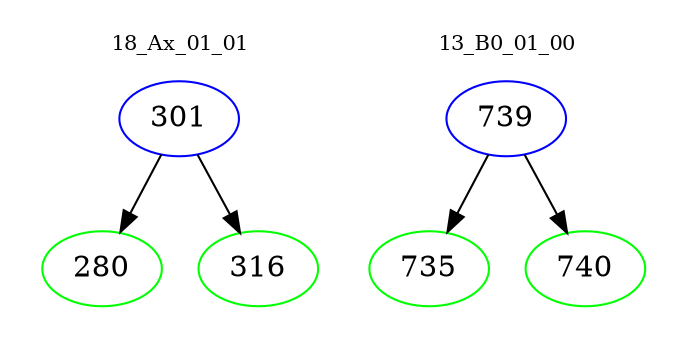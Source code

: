 digraph{
subgraph cluster_0 {
color = white
label = "18_Ax_01_01";
fontsize=10;
T0_301 [label="301", color="blue"]
T0_301 -> T0_280 [color="black"]
T0_280 [label="280", color="green"]
T0_301 -> T0_316 [color="black"]
T0_316 [label="316", color="green"]
}
subgraph cluster_1 {
color = white
label = "13_B0_01_00";
fontsize=10;
T1_739 [label="739", color="blue"]
T1_739 -> T1_735 [color="black"]
T1_735 [label="735", color="green"]
T1_739 -> T1_740 [color="black"]
T1_740 [label="740", color="green"]
}
}

